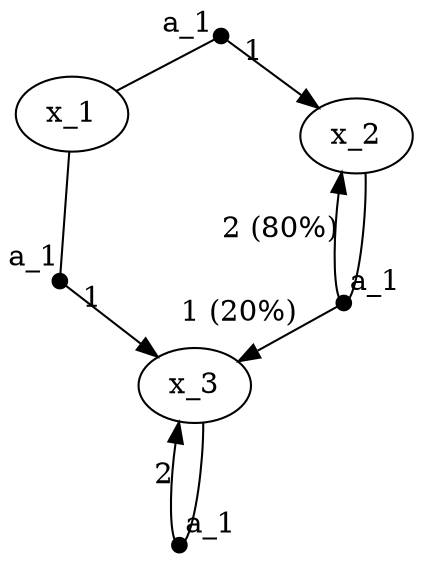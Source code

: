strict digraph {
    layout="neato";
    x_1; x_2; x_3;

    node [label="", width=0.1, height=0.1, fixedsize=true, style="filled", color="black"];
    a_1; a_2; a_3; a_31;

    edge [dir="none"];
    x_1 -> a_1 [headlabel="a_1"];
    x_1 -> a_2 [headlabel="a_1"];
    x_2 -> a_3 [headlabel="a_1"];
    x_3 -> a_31 [headlabel="a_1"];

    edge [dir="forward"];
    a_1 -> x_2 [label="1"];
    a_2 -> x_3 [label="1"];
    a_3 -> x_2 [label="2 (80%)"];
    a_3 -> x_3 [label="1 (20%)"];
    a_31 -> x_3 [label="2"];
}

